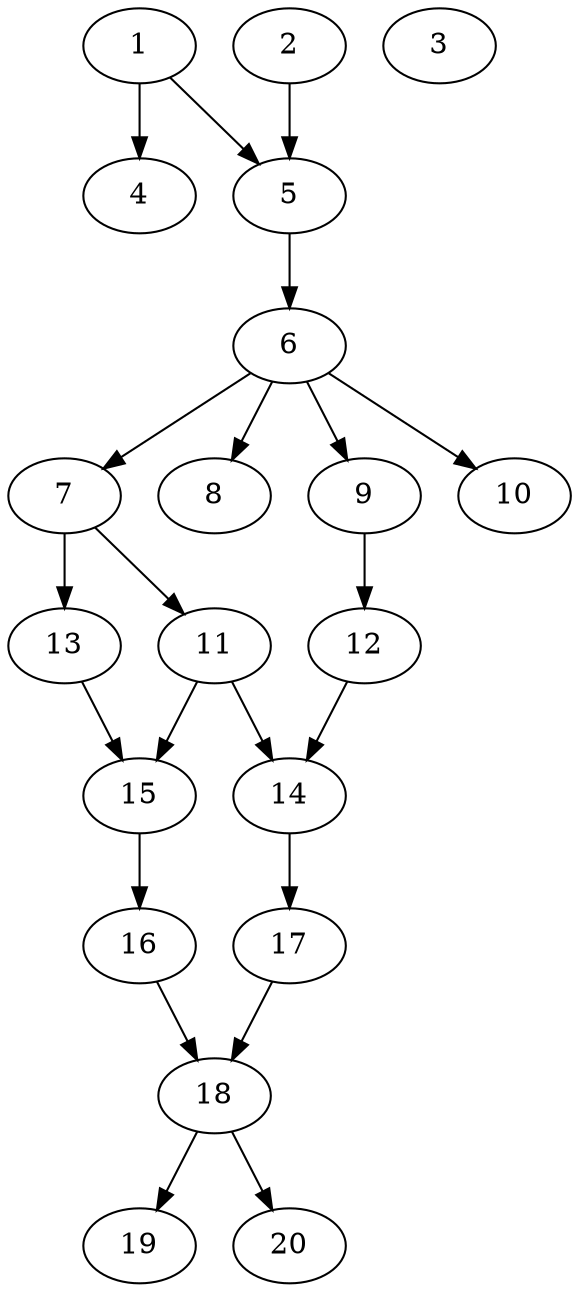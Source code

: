 // DAG automatically generated by daggen at Sat Jul 27 15:35:52 2019
// ./daggen --dot -n 20 --ccr 0.4 --fat 0.4 --regular 0.5 --density 0.6 --mindata 5242880 --maxdata 52428800 
digraph G {
  1 [size="66447360", alpha="0.06", expect_size="26578944"] 
  1 -> 4 [size ="26578944"]
  1 -> 5 [size ="26578944"]
  2 [size="121418240", alpha="0.12", expect_size="48567296"] 
  2 -> 5 [size ="48567296"]
  3 [size="117066240", alpha="0.11", expect_size="46826496"] 
  4 [size="96645120", alpha="0.03", expect_size="38658048"] 
  5 [size="98060800", alpha="0.19", expect_size="39224320"] 
  5 -> 6 [size ="39224320"]
  6 [size="94400000", alpha="0.16", expect_size="37760000"] 
  6 -> 7 [size ="37760000"]
  6 -> 8 [size ="37760000"]
  6 -> 9 [size ="37760000"]
  6 -> 10 [size ="37760000"]
  7 [size="81231360", alpha="0.19", expect_size="32492544"] 
  7 -> 11 [size ="32492544"]
  7 -> 13 [size ="32492544"]
  8 [size="107159040", alpha="0.05", expect_size="42863616"] 
  9 [size="117614080", alpha="0.01", expect_size="47045632"] 
  9 -> 12 [size ="47045632"]
  10 [size="44244480", alpha="0.02", expect_size="17697792"] 
  11 [size="128460800", alpha="0.13", expect_size="51384320"] 
  11 -> 14 [size ="51384320"]
  11 -> 15 [size ="51384320"]
  12 [size="44702720", alpha="0.07", expect_size="17881088"] 
  12 -> 14 [size ="17881088"]
  13 [size="117127680", alpha="0.11", expect_size="46851072"] 
  13 -> 15 [size ="46851072"]
  14 [size="61335040", alpha="0.16", expect_size="24534016"] 
  14 -> 17 [size ="24534016"]
  15 [size="77388800", alpha="0.13", expect_size="30955520"] 
  15 -> 16 [size ="30955520"]
  16 [size="68556800", alpha="0.20", expect_size="27422720"] 
  16 -> 18 [size ="27422720"]
  17 [size="44864000", alpha="0.14", expect_size="17945600"] 
  17 -> 18 [size ="17945600"]
  18 [size="38758400", alpha="0.18", expect_size="15503360"] 
  18 -> 19 [size ="15503360"]
  18 -> 20 [size ="15503360"]
  19 [size="69649920", alpha="0.01", expect_size="27859968"] 
  20 [size="74583040", alpha="0.14", expect_size="29833216"] 
}
